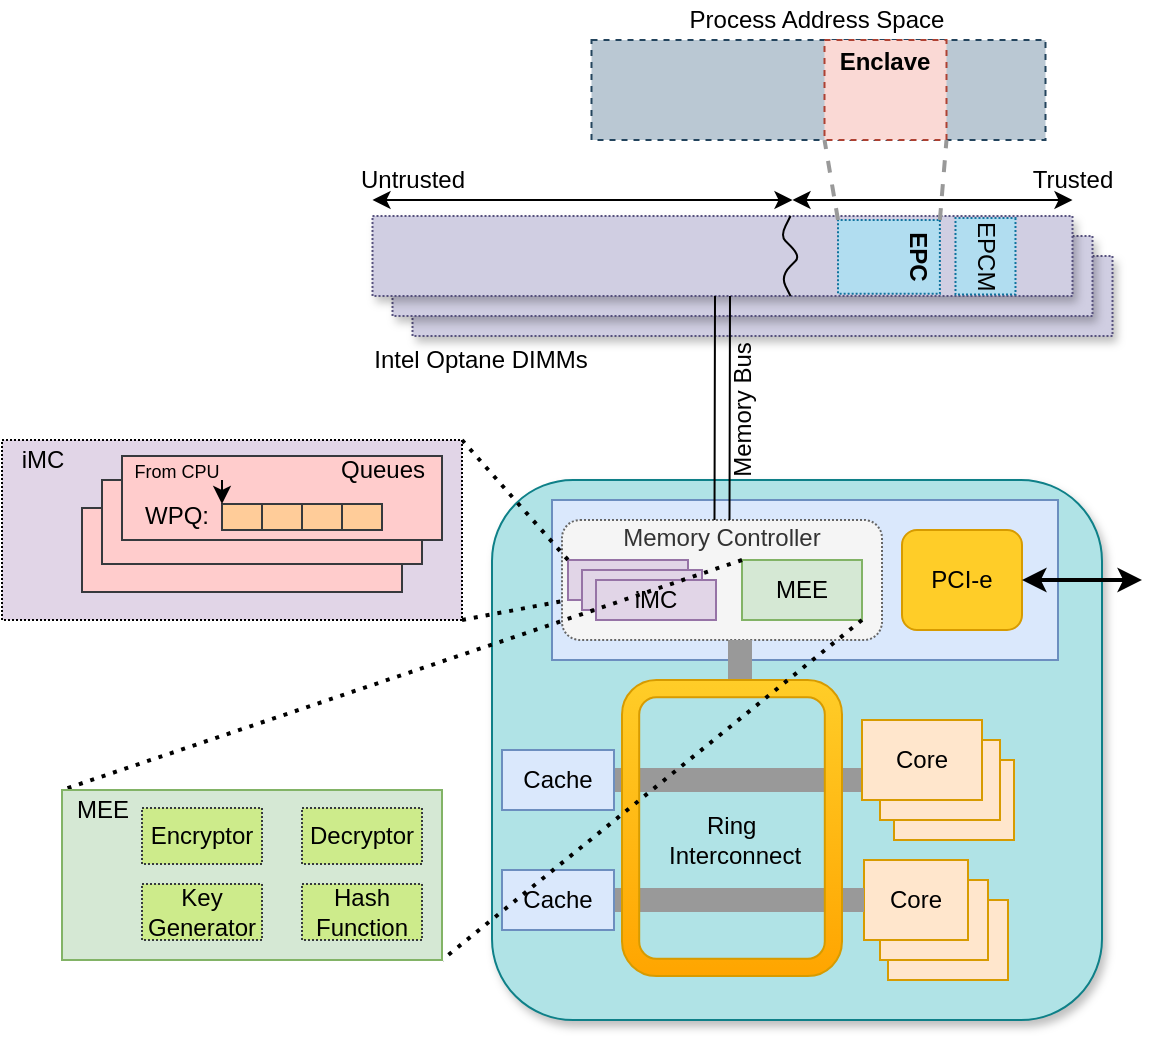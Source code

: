 <mxfile version="13.0.1" type="device"><diagram id="oaTMxzg1J-h-dLZErR4L" name="Page-1"><mxGraphModel dx="965" dy="649" grid="1" gridSize="10" guides="1" tooltips="1" connect="1" arrows="1" fold="1" page="1" pageScale="1" pageWidth="850" pageHeight="1100" math="0" shadow="0"><root><mxCell id="0"/><mxCell id="1" parent="0"/><mxCell id="phydSjF7uTCjCLVIRJlo-23" value="" style="rounded=1;whiteSpace=wrap;html=1;glass=0;comic=0;shadow=1;fillColor=#b0e3e6;strokeColor=#0e8088;" vertex="1" parent="1"><mxGeometry x="245" y="820" width="305" height="270" as="geometry"/></mxCell><mxCell id="phydSjF7uTCjCLVIRJlo-88" value="" style="verticalLabelPosition=bottom;verticalAlign=top;html=1;shape=mxgraph.basic.rect;fillColor2=none;strokeWidth=1;size=20;indent=5;rounded=1;shadow=0;glass=0;dashed=0;comic=0;fillColor=#dae8fc;strokeColor=#6c8ebf;gradientColor=none;" vertex="1" parent="1"><mxGeometry x="275" y="830" width="253" height="80" as="geometry"/></mxCell><mxCell id="phydSjF7uTCjCLVIRJlo-66" value="" style="rounded=0;whiteSpace=wrap;html=1;shadow=1;glass=0;dashed=1;dashPattern=1 1;comic=0;fillColor=#d0cee2;strokeColor=#56517e;" vertex="1" parent="1"><mxGeometry x="205.25" y="708" width="350" height="40" as="geometry"/></mxCell><mxCell id="phydSjF7uTCjCLVIRJlo-65" value="" style="rounded=0;whiteSpace=wrap;html=1;shadow=1;glass=0;dashed=1;dashPattern=1 1;comic=0;fillColor=#d0cee2;strokeColor=#56517e;" vertex="1" parent="1"><mxGeometry x="195.25" y="698" width="350" height="40" as="geometry"/></mxCell><mxCell id="phydSjF7uTCjCLVIRJlo-53" value="Memory Controller&lt;br&gt;&lt;br&gt;&lt;br&gt;&lt;br&gt;" style="rounded=1;whiteSpace=wrap;html=1;dashed=1;dashPattern=1 1;fillColor=#f5f5f5;strokeColor=#666666;fontColor=#333333;" vertex="1" parent="1"><mxGeometry x="280" y="840" width="160" height="60" as="geometry"/></mxCell><mxCell id="phydSjF7uTCjCLVIRJlo-26" value="Core" style="rounded=0;whiteSpace=wrap;html=1;fillColor=#ffe6cc;strokeColor=#d79b00;" vertex="1" parent="1"><mxGeometry x="446" y="960" width="60" height="40" as="geometry"/></mxCell><mxCell id="phydSjF7uTCjCLVIRJlo-81" style="edgeStyle=orthogonalEdgeStyle;rounded=0;jumpSize=10;orthogonalLoop=1;jettySize=auto;html=1;exitX=1;exitY=0.5;exitDx=0;exitDy=0;entryX=0;entryY=0.75;entryDx=0;entryDy=0;startSize=6;endArrow=none;endFill=0;endSize=17;targetPerimeterSpacing=4;strokeColor=#999999;strokeWidth=12;" edge="1" parent="1" source="phydSjF7uTCjCLVIRJlo-28" target="phydSjF7uTCjCLVIRJlo-25"><mxGeometry relative="1" as="geometry"/></mxCell><mxCell id="phydSjF7uTCjCLVIRJlo-28" value="Cache" style="rounded=0;whiteSpace=wrap;html=1;fillColor=#dae8fc;strokeColor=#6c8ebf;" vertex="1" parent="1"><mxGeometry x="250" y="955" width="56" height="30" as="geometry"/></mxCell><mxCell id="phydSjF7uTCjCLVIRJlo-33" value="" style="rounded=0;whiteSpace=wrap;html=1;fillColor=#e1d5e7;strokeColor=#9673a6;" vertex="1" parent="1"><mxGeometry x="283" y="860" width="60" height="20" as="geometry"/></mxCell><mxCell id="phydSjF7uTCjCLVIRJlo-34" value="" style="rounded=0;whiteSpace=wrap;html=1;fillColor=#e1d5e7;strokeColor=#9673a6;" vertex="1" parent="1"><mxGeometry x="290" y="865" width="60" height="20" as="geometry"/></mxCell><mxCell id="phydSjF7uTCjCLVIRJlo-24" value="Core" style="rounded=0;whiteSpace=wrap;html=1;fillColor=#ffe6cc;strokeColor=#d79b00;" vertex="1" parent="1"><mxGeometry x="439" y="950" width="60" height="40" as="geometry"/></mxCell><mxCell id="phydSjF7uTCjCLVIRJlo-25" value="Core" style="rounded=0;whiteSpace=wrap;html=1;fillColor=#ffe6cc;strokeColor=#d79b00;" vertex="1" parent="1"><mxGeometry x="430" y="940" width="60" height="40" as="geometry"/></mxCell><mxCell id="phydSjF7uTCjCLVIRJlo-41" value="Core" style="rounded=0;whiteSpace=wrap;html=1;fillColor=#ffe6cc;strokeColor=#d79b00;" vertex="1" parent="1"><mxGeometry x="443" y="1030" width="60" height="40" as="geometry"/></mxCell><mxCell id="phydSjF7uTCjCLVIRJlo-42" value="Core" style="rounded=0;whiteSpace=wrap;html=1;fillColor=#ffe6cc;strokeColor=#d79b00;" vertex="1" parent="1"><mxGeometry x="439" y="1020" width="54" height="40" as="geometry"/></mxCell><mxCell id="phydSjF7uTCjCLVIRJlo-43" value="Core" style="rounded=0;whiteSpace=wrap;html=1;fillColor=#ffe6cc;strokeColor=#d79b00;" vertex="1" parent="1"><mxGeometry x="431" y="1010" width="52" height="40" as="geometry"/></mxCell><mxCell id="phydSjF7uTCjCLVIRJlo-49" value="iMC" style="rounded=0;whiteSpace=wrap;html=1;fillColor=#e1d5e7;strokeColor=#9673a6;" vertex="1" parent="1"><mxGeometry x="297" y="870" width="60" height="20" as="geometry"/></mxCell><mxCell id="phydSjF7uTCjCLVIRJlo-51" value="MEE" style="rounded=0;whiteSpace=wrap;html=1;fillColor=#d5e8d4;strokeColor=#82b366;" vertex="1" parent="1"><mxGeometry x="370" y="860" width="60" height="30" as="geometry"/></mxCell><mxCell id="phydSjF7uTCjCLVIRJlo-54" value="" style="rounded=0;whiteSpace=wrap;html=1;shadow=1;glass=0;dashed=1;dashPattern=1 1;comic=0;fillColor=#d0cee2;strokeColor=#56517e;" vertex="1" parent="1"><mxGeometry x="185.25" y="688" width="350" height="40" as="geometry"/></mxCell><mxCell id="phydSjF7uTCjCLVIRJlo-55" value="" style="endArrow=none;html=1;exitX=0.5;exitY=1;exitDx=0;exitDy=0;" edge="1" parent="1"><mxGeometry width="50" height="50" relative="1" as="geometry"><mxPoint x="394.25" y="728" as="sourcePoint"/><mxPoint x="394.25" y="688" as="targetPoint"/><Array as="points"><mxPoint x="389.25" y="718"/><mxPoint x="399.25" y="708"/><mxPoint x="389.25" y="698"/></Array></mxGeometry></mxCell><mxCell id="phydSjF7uTCjCLVIRJlo-57" value="" style="endArrow=classic;startArrow=classic;html=1;" edge="1" parent="1"><mxGeometry width="50" height="50" relative="1" as="geometry"><mxPoint x="395.25" y="680" as="sourcePoint"/><mxPoint x="535.25" y="680" as="targetPoint"/></mxGeometry></mxCell><mxCell id="phydSjF7uTCjCLVIRJlo-58" value="Trusted" style="text;html=1;align=center;verticalAlign=middle;resizable=0;points=[];autosize=1;" vertex="1" parent="1"><mxGeometry x="504.75" y="660" width="60" height="20" as="geometry"/></mxCell><mxCell id="phydSjF7uTCjCLVIRJlo-59" value="" style="endArrow=classic;startArrow=classic;html=1;" edge="1" parent="1"><mxGeometry width="50" height="50" relative="1" as="geometry"><mxPoint x="185.25" y="680" as="sourcePoint"/><mxPoint x="395.25" y="680" as="targetPoint"/></mxGeometry></mxCell><mxCell id="phydSjF7uTCjCLVIRJlo-60" value="Untrusted" style="text;html=1;align=center;verticalAlign=middle;resizable=0;points=[];autosize=1;" vertex="1" parent="1"><mxGeometry x="170" y="660" width="70" height="20" as="geometry"/></mxCell><mxCell id="phydSjF7uTCjCLVIRJlo-62" value="" style="shape=link;html=1;startSize=6;endArrow=none;endFill=0;endSize=17;targetPerimeterSpacing=4;exitX=0.5;exitY=0;exitDx=0;exitDy=0;entryX=0.5;entryY=1;entryDx=0;entryDy=0;width=-7.5;" edge="1" parent="1" source="phydSjF7uTCjCLVIRJlo-53" target="phydSjF7uTCjCLVIRJlo-54"><mxGeometry width="50" height="50" relative="1" as="geometry"><mxPoint x="175" y="880" as="sourcePoint"/><mxPoint x="225" y="830" as="targetPoint"/></mxGeometry></mxCell><mxCell id="phydSjF7uTCjCLVIRJlo-63" value="Memory Bus" style="text;html=1;align=center;verticalAlign=middle;resizable=0;points=[];autosize=1;rotation=-90;" vertex="1" parent="1"><mxGeometry x="330.25" y="775" width="80" height="20" as="geometry"/></mxCell><mxCell id="phydSjF7uTCjCLVIRJlo-67" value="Intel Optane DIMMs" style="text;html=1;align=center;verticalAlign=middle;resizable=0;points=[];autosize=1;" vertex="1" parent="1"><mxGeometry x="179.25" y="750" width="120" height="20" as="geometry"/></mxCell><mxCell id="phydSjF7uTCjCLVIRJlo-71" value="&lt;font style=&quot;font-size: 12px&quot;&gt;&lt;b&gt;EPC&lt;br&gt;&lt;br&gt;&lt;br&gt;&lt;/b&gt;&lt;/font&gt;" style="rounded=0;whiteSpace=wrap;html=1;shadow=0;glass=0;dashed=1;dashPattern=1 1;comic=0;fillColor=#b1ddf0;strokeColor=#10739e;rotation=90;" vertex="1" parent="1"><mxGeometry x="425.04" y="682.97" width="36.87" height="50.94" as="geometry"/></mxCell><mxCell id="phydSjF7uTCjCLVIRJlo-72" value="" style="rounded=0;whiteSpace=wrap;html=1;shadow=0;glass=0;dashed=1;comic=0;fillColor=#bac8d3;strokeColor=#23445d;" vertex="1" parent="1"><mxGeometry x="294.75" y="600" width="227" height="50" as="geometry"/></mxCell><mxCell id="phydSjF7uTCjCLVIRJlo-73" value="Process Address Space" style="text;html=1;align=center;verticalAlign=middle;resizable=0;points=[];autosize=1;" vertex="1" parent="1"><mxGeometry x="336.5" y="580" width="140" height="20" as="geometry"/></mxCell><mxCell id="phydSjF7uTCjCLVIRJlo-74" value="&lt;b&gt;Enclave&lt;br&gt;&lt;br&gt;&lt;br&gt;&lt;/b&gt;" style="rounded=0;whiteSpace=wrap;html=1;shadow=0;glass=0;dashed=1;comic=0;fillColor=#fad9d5;strokeColor=#ae4132;" vertex="1" parent="1"><mxGeometry x="411.25" y="600" width="61" height="50" as="geometry"/></mxCell><mxCell id="phydSjF7uTCjCLVIRJlo-75" value="" style="endArrow=none;dashed=1;html=1;strokeColor=#999999;strokeWidth=2;entryX=0;entryY=1;entryDx=0;entryDy=0;exitX=0;exitY=1;exitDx=0;exitDy=0;" edge="1" parent="1" source="phydSjF7uTCjCLVIRJlo-71" target="phydSjF7uTCjCLVIRJlo-74"><mxGeometry width="50" height="50" relative="1" as="geometry"><mxPoint x="384.75" y="670" as="sourcePoint"/><mxPoint x="434.75" y="620" as="targetPoint"/></mxGeometry></mxCell><mxCell id="phydSjF7uTCjCLVIRJlo-76" value="" style="endArrow=none;dashed=1;html=1;strokeColor=#999999;strokeWidth=2;entryX=1;entryY=1;entryDx=0;entryDy=0;exitX=0;exitY=0;exitDx=0;exitDy=0;" edge="1" parent="1" source="phydSjF7uTCjCLVIRJlo-71" target="phydSjF7uTCjCLVIRJlo-74"><mxGeometry width="50" height="50" relative="1" as="geometry"><mxPoint x="416.25" y="698" as="sourcePoint"/><mxPoint x="444.75" y="620" as="targetPoint"/></mxGeometry></mxCell><mxCell id="phydSjF7uTCjCLVIRJlo-82" style="edgeStyle=orthogonalEdgeStyle;rounded=0;jumpSize=10;orthogonalLoop=1;jettySize=auto;html=1;exitX=1;exitY=0.5;exitDx=0;exitDy=0;entryX=0;entryY=0.5;entryDx=0;entryDy=0;startSize=6;endArrow=none;endFill=0;endSize=17;targetPerimeterSpacing=4;strokeColor=#999999;strokeWidth=12;" edge="1" parent="1" source="phydSjF7uTCjCLVIRJlo-80" target="phydSjF7uTCjCLVIRJlo-43"><mxGeometry relative="1" as="geometry"/></mxCell><mxCell id="phydSjF7uTCjCLVIRJlo-80" value="Cache" style="rounded=0;whiteSpace=wrap;html=1;fillColor=#dae8fc;strokeColor=#6c8ebf;" vertex="1" parent="1"><mxGeometry x="250" y="1015" width="56" height="30" as="geometry"/></mxCell><mxCell id="phydSjF7uTCjCLVIRJlo-85" style="edgeStyle=orthogonalEdgeStyle;rounded=0;jumpSize=10;orthogonalLoop=1;jettySize=auto;html=1;startSize=6;endArrow=none;endFill=0;endSize=17;targetPerimeterSpacing=4;strokeColor=#999999;strokeWidth=12;entryX=0.5;entryY=1;entryDx=0;entryDy=0;" edge="1" parent="1"><mxGeometry relative="1" as="geometry"><mxPoint x="369" y="928" as="sourcePoint"/><mxPoint x="369" y="900" as="targetPoint"/><Array as="points"><mxPoint x="369" y="910"/><mxPoint x="369" y="910"/></Array></mxGeometry></mxCell><mxCell id="phydSjF7uTCjCLVIRJlo-86" value="" style="verticalLabelPosition=bottom;verticalAlign=top;html=1;shape=mxgraph.basic.rounded_frame;dx=8.6;rounded=1;shadow=0;glass=0;dashed=0;comic=0;fillColor=#ffcd28;strokeColor=#d79b00;gradientColor=#ffa500;" vertex="1" parent="1"><mxGeometry x="310" y="920" width="110" height="148" as="geometry"/></mxCell><mxCell id="phydSjF7uTCjCLVIRJlo-87" value="Ring&amp;nbsp;&lt;br&gt;Interconnect" style="text;html=1;align=center;verticalAlign=middle;resizable=0;points=[];autosize=1;" vertex="1" parent="1"><mxGeometry x="326" y="985" width="80" height="30" as="geometry"/></mxCell><mxCell id="phydSjF7uTCjCLVIRJlo-89" value="PCI-e" style="rounded=1;whiteSpace=wrap;html=1;shadow=0;glass=0;dashed=0;comic=0;fillColor=#ffcd28;gradientColor=none;strokeColor=#d79b00;" vertex="1" parent="1"><mxGeometry x="450" y="845" width="60" height="50" as="geometry"/></mxCell><mxCell id="phydSjF7uTCjCLVIRJlo-92" value="" style="endArrow=classic;startArrow=classic;html=1;strokeColor=#000000;strokeWidth=2;exitX=1;exitY=0.5;exitDx=0;exitDy=0;" edge="1" parent="1" source="phydSjF7uTCjCLVIRJlo-89"><mxGeometry width="50" height="50" relative="1" as="geometry"><mxPoint x="550" y="890" as="sourcePoint"/><mxPoint x="570" y="870" as="targetPoint"/></mxGeometry></mxCell><mxCell id="phydSjF7uTCjCLVIRJlo-93" value="EPCM" style="rounded=0;whiteSpace=wrap;html=1;shadow=0;glass=0;dashed=1;dashPattern=1 1;comic=0;strokeColor=#10739e;fillColor=#b1ddf0;rotation=90;" vertex="1" parent="1"><mxGeometry x="472.62" y="693.13" width="38.25" height="30" as="geometry"/></mxCell><mxCell id="phydSjF7uTCjCLVIRJlo-94" value="" style="endArrow=none;html=1;strokeColor=#000000;strokeWidth=2;entryX=0;entryY=0;entryDx=0;entryDy=0;dashed=1;dashPattern=1 2;exitX=1;exitY=0;exitDx=0;exitDy=0;" edge="1" parent="1" source="phydSjF7uTCjCLVIRJlo-96" target="phydSjF7uTCjCLVIRJlo-33"><mxGeometry width="50" height="50" relative="1" as="geometry"><mxPoint x="140" y="820" as="sourcePoint"/><mxPoint x="200" y="830" as="targetPoint"/></mxGeometry></mxCell><mxCell id="phydSjF7uTCjCLVIRJlo-95" value="" style="endArrow=none;html=1;strokeColor=#000000;strokeWidth=2;entryX=0;entryY=1;entryDx=0;entryDy=0;dashed=1;dashPattern=1 2;exitX=1;exitY=1;exitDx=0;exitDy=0;" edge="1" parent="1" source="phydSjF7uTCjCLVIRJlo-96" target="phydSjF7uTCjCLVIRJlo-33"><mxGeometry width="50" height="50" relative="1" as="geometry"><mxPoint x="140" y="910" as="sourcePoint"/><mxPoint x="245" y="890" as="targetPoint"/></mxGeometry></mxCell><mxCell id="phydSjF7uTCjCLVIRJlo-96" value="" style="rounded=0;whiteSpace=wrap;html=1;fillColor=#e1d5e7;strokeColor=#000000;dashed=1;dashPattern=1 1;" vertex="1" parent="1"><mxGeometry y="800" width="230" height="90" as="geometry"/></mxCell><mxCell id="phydSjF7uTCjCLVIRJlo-97" value="" style="rounded=0;whiteSpace=wrap;html=1;shadow=0;glass=0;comic=0;strokeColor=#36393d;fillColor=#ffcccc;" vertex="1" parent="1"><mxGeometry x="40" y="834" width="160" height="42" as="geometry"/></mxCell><mxCell id="phydSjF7uTCjCLVIRJlo-98" value="" style="rounded=0;whiteSpace=wrap;html=1;shadow=0;glass=0;comic=0;strokeColor=#36393d;fillColor=#ffcccc;" vertex="1" parent="1"><mxGeometry x="50" y="820" width="160" height="42" as="geometry"/></mxCell><mxCell id="phydSjF7uTCjCLVIRJlo-99" value="" style="rounded=0;whiteSpace=wrap;html=1;shadow=0;glass=0;comic=0;strokeColor=#36393d;fillColor=#ffcccc;" vertex="1" parent="1"><mxGeometry x="60" y="808" width="160" height="42" as="geometry"/></mxCell><mxCell id="phydSjF7uTCjCLVIRJlo-100" value="Queues" style="text;html=1;align=center;verticalAlign=middle;resizable=0;points=[];autosize=1;" vertex="1" parent="1"><mxGeometry x="160" y="805" width="60" height="20" as="geometry"/></mxCell><mxCell id="phydSjF7uTCjCLVIRJlo-101" value="" style="rounded=0;whiteSpace=wrap;html=1;shadow=0;glass=0;comic=0;strokeColor=#36393d;fillColor=#ffcc99;rotation=0;" vertex="1" parent="1"><mxGeometry x="110" y="832" width="20" height="13" as="geometry"/></mxCell><mxCell id="phydSjF7uTCjCLVIRJlo-105" value="" style="rounded=0;whiteSpace=wrap;html=1;shadow=0;glass=0;comic=0;strokeColor=#36393d;fillColor=#ffcc99;rotation=0;" vertex="1" parent="1"><mxGeometry x="130" y="832" width="20" height="13" as="geometry"/></mxCell><mxCell id="phydSjF7uTCjCLVIRJlo-106" value="" style="rounded=0;whiteSpace=wrap;html=1;shadow=0;glass=0;comic=0;strokeColor=#36393d;fillColor=#ffcc99;rotation=0;" vertex="1" parent="1"><mxGeometry x="150" y="832" width="20" height="13" as="geometry"/></mxCell><mxCell id="phydSjF7uTCjCLVIRJlo-107" value="" style="rounded=0;whiteSpace=wrap;html=1;shadow=0;glass=0;comic=0;strokeColor=#36393d;fillColor=#ffcc99;rotation=0;" vertex="1" parent="1"><mxGeometry x="170" y="832" width="20" height="13" as="geometry"/></mxCell><mxCell id="phydSjF7uTCjCLVIRJlo-108" value="WPQ:" style="text;html=1;align=center;verticalAlign=middle;resizable=0;points=[];autosize=1;" vertex="1" parent="1"><mxGeometry x="62" y="827.5" width="50" height="20" as="geometry"/></mxCell><mxCell id="phydSjF7uTCjCLVIRJlo-109" value="&lt;font style=&quot;font-size: 9px&quot;&gt;From CPU&lt;/font&gt;" style="text;html=1;align=center;verticalAlign=middle;resizable=0;points=[];autosize=1;" vertex="1" parent="1"><mxGeometry x="57" y="805" width="60" height="20" as="geometry"/></mxCell><mxCell id="phydSjF7uTCjCLVIRJlo-110" value="" style="endArrow=classic;html=1;strokeColor=#000000;strokeWidth=1;" edge="1" parent="1"><mxGeometry width="50" height="50" relative="1" as="geometry"><mxPoint x="110" y="820" as="sourcePoint"/><mxPoint x="110" y="832" as="targetPoint"/></mxGeometry></mxCell><mxCell id="phydSjF7uTCjCLVIRJlo-111" value="" style="endArrow=none;html=1;strokeColor=#000000;strokeWidth=2;dashed=1;dashPattern=1 2;exitX=0;exitY=0;exitDx=0;exitDy=0;entryX=0;entryY=0;entryDx=0;entryDy=0;" edge="1" parent="1" source="phydSjF7uTCjCLVIRJlo-51" target="phydSjF7uTCjCLVIRJlo-113"><mxGeometry width="50" height="50" relative="1" as="geometry"><mxPoint x="550" y="800.0" as="sourcePoint"/><mxPoint x="660" y="920" as="targetPoint"/></mxGeometry></mxCell><mxCell id="phydSjF7uTCjCLVIRJlo-112" value="" style="endArrow=none;html=1;strokeColor=#000000;strokeWidth=2;dashed=1;dashPattern=1 2;exitX=1;exitY=1;exitDx=0;exitDy=0;entryX=1;entryY=1;entryDx=0;entryDy=0;" edge="1" parent="1" source="phydSjF7uTCjCLVIRJlo-51" target="phydSjF7uTCjCLVIRJlo-113"><mxGeometry width="50" height="50" relative="1" as="geometry"><mxPoint x="450" y="900.0" as="sourcePoint"/><mxPoint x="630" y="1040" as="targetPoint"/><Array as="points"><mxPoint x="220" y="1060"/></Array></mxGeometry></mxCell><mxCell id="phydSjF7uTCjCLVIRJlo-113" value="" style="rounded=0;whiteSpace=wrap;html=1;fillColor=#d5e8d4;strokeColor=#82b366;" vertex="1" parent="1"><mxGeometry x="30" y="975" width="190" height="85" as="geometry"/></mxCell><mxCell id="phydSjF7uTCjCLVIRJlo-114" value="iMC" style="text;html=1;align=center;verticalAlign=middle;resizable=0;points=[];autosize=1;" vertex="1" parent="1"><mxGeometry y="800" width="40" height="20" as="geometry"/></mxCell><mxCell id="phydSjF7uTCjCLVIRJlo-115" value="MEE" style="text;html=1;align=center;verticalAlign=middle;resizable=0;points=[];autosize=1;" vertex="1" parent="1"><mxGeometry x="30" y="975" width="40" height="20" as="geometry"/></mxCell><mxCell id="phydSjF7uTCjCLVIRJlo-116" value="Encryptor" style="rounded=0;whiteSpace=wrap;html=1;shadow=0;glass=0;dashed=1;dashPattern=1 1;comic=0;strokeColor=#36393d;fillColor=#cdeb8b;" vertex="1" parent="1"><mxGeometry x="70" y="984" width="60" height="28" as="geometry"/></mxCell><mxCell id="phydSjF7uTCjCLVIRJlo-117" value="Decryptor" style="rounded=0;whiteSpace=wrap;html=1;shadow=0;glass=0;dashed=1;dashPattern=1 1;comic=0;strokeColor=#36393d;fillColor=#cdeb8b;" vertex="1" parent="1"><mxGeometry x="150" y="984" width="60" height="28" as="geometry"/></mxCell><mxCell id="phydSjF7uTCjCLVIRJlo-118" value="Key Generator" style="rounded=0;whiteSpace=wrap;html=1;shadow=0;glass=0;dashed=1;dashPattern=1 1;comic=0;strokeColor=#36393d;fillColor=#cdeb8b;" vertex="1" parent="1"><mxGeometry x="70" y="1022" width="60" height="28" as="geometry"/></mxCell><mxCell id="phydSjF7uTCjCLVIRJlo-119" value="Hash&lt;br&gt;Function" style="rounded=0;whiteSpace=wrap;html=1;shadow=0;glass=0;dashed=1;dashPattern=1 1;comic=0;strokeColor=#36393d;fillColor=#cdeb8b;" vertex="1" parent="1"><mxGeometry x="150" y="1022" width="60" height="28" as="geometry"/></mxCell></root></mxGraphModel></diagram></mxfile>